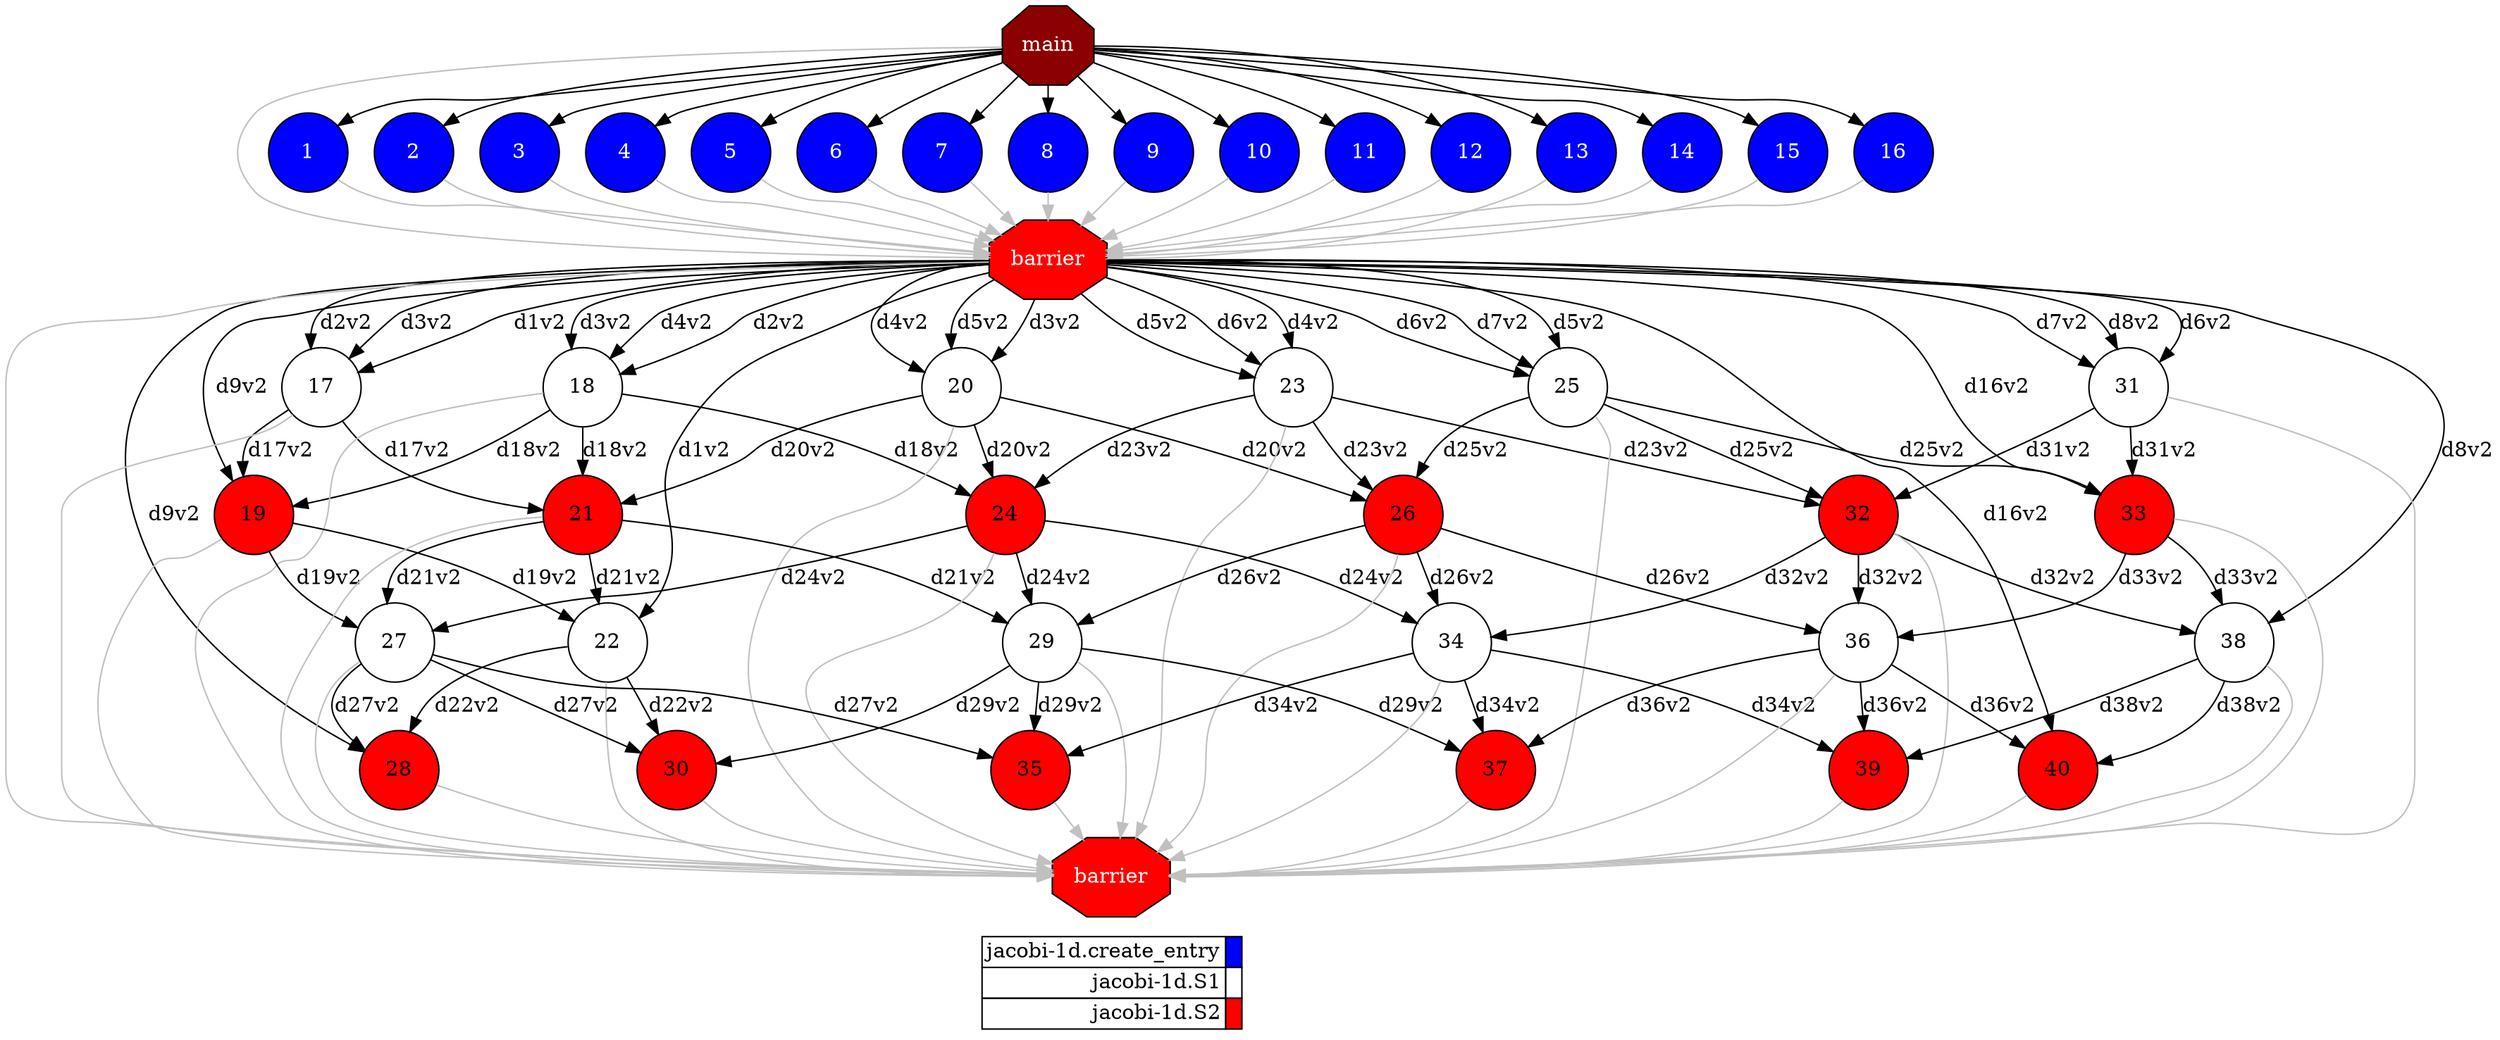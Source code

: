 digraph {
  rankdir=TB;
  labeljust="l";
  compound= true;
  subgraph dependence_graph {
    ranksep=0.20;
    node[height=0.75];

Synchro0[label="main", shape=octagon, style=filled fillcolor="#8B0000" fontcolor="#FFFFFF"];
1[shape=circle, style=filled fillcolor="#0000ff" fontcolor="#ffffff"];
Synchro0 -> 1;
2[shape=circle, style=filled fillcolor="#0000ff" fontcolor="#ffffff"];
Synchro0 -> 2;
3[shape=circle, style=filled fillcolor="#0000ff" fontcolor="#ffffff"];
Synchro0 -> 3;
4[shape=circle, style=filled fillcolor="#0000ff" fontcolor="#ffffff"];
Synchro0 -> 4;
5[shape=circle, style=filled fillcolor="#0000ff" fontcolor="#ffffff"];
Synchro0 -> 5;
6[shape=circle, style=filled fillcolor="#0000ff" fontcolor="#ffffff"];
Synchro0 -> 6;
7[shape=circle, style=filled fillcolor="#0000ff" fontcolor="#ffffff"];
Synchro0 -> 7;
8[shape=circle, style=filled fillcolor="#0000ff" fontcolor="#ffffff"];
Synchro0 -> 8;
9[shape=circle, style=filled fillcolor="#0000ff" fontcolor="#ffffff"];
Synchro0 -> 9;
10[shape=circle, style=filled fillcolor="#0000ff" fontcolor="#ffffff"];
Synchro0 -> 10;
11[shape=circle, style=filled fillcolor="#0000ff" fontcolor="#ffffff"];
Synchro0 -> 11;
12[shape=circle, style=filled fillcolor="#0000ff" fontcolor="#ffffff"];
Synchro0 -> 12;
13[shape=circle, style=filled fillcolor="#0000ff" fontcolor="#ffffff"];
Synchro0 -> 13;
14[shape=circle, style=filled fillcolor="#0000ff" fontcolor="#ffffff"];
Synchro0 -> 14;
15[shape=circle, style=filled fillcolor="#0000ff" fontcolor="#ffffff"];
Synchro0 -> 15;
16[shape=circle, style=filled fillcolor="#0000ff" fontcolor="#ffffff"];
Synchro0 -> 16;
Synchro1[label="barrier", shape=octagon, style=filled fillcolor="#ff0000" fontcolor="#FFFFFF"];
Synchro0 -> Synchro1 [color=grey];
7 -> Synchro1 [color=grey];
8 -> Synchro1 [color=grey];
10 -> Synchro1 [color=grey];
12 -> Synchro1 [color=grey];
15 -> Synchro1 [color=grey];
4 -> Synchro1 [color=grey];
3 -> Synchro1 [color=grey];
16 -> Synchro1 [color=grey];
6 -> Synchro1 [color=grey];
14 -> Synchro1 [color=grey];
9 -> Synchro1 [color=grey];
5 -> Synchro1 [color=grey];
1 -> Synchro1 [color=grey];
2 -> Synchro1 [color=grey];
11 -> Synchro1 [color=grey];
13 -> Synchro1 [color=grey];
17[shape=circle, style=filled fillcolor="#ffffff" fontcolor="#000000"];
Synchro1 -> 17 [label="d1v2"];
Synchro1 -> 17 [label="d2v2"];
Synchro1 -> 17 [label="d3v2"];
18[shape=circle, style=filled fillcolor="#ffffff" fontcolor="#000000"];
Synchro1 -> 18 [label="d2v2"];
Synchro1 -> 18 [label="d3v2"];
Synchro1 -> 18 [label="d4v2"];
19[shape=circle, style=filled fillcolor="#ff0000" fontcolor="#000000"];
Synchro1 -> 19 [label="d9v2"];
17 -> 19 [label="d17v2"];
18 -> 19 [label="d18v2"];
20[shape=circle, style=filled fillcolor="#ffffff" fontcolor="#000000"];
Synchro1 -> 20 [label="d3v2"];
Synchro1 -> 20 [label="d4v2"];
Synchro1 -> 20 [label="d5v2"];
21[shape=circle, style=filled fillcolor="#ff0000" fontcolor="#000000"];
17 -> 21 [label="d17v2"];
18 -> 21 [label="d18v2"];
20 -> 21 [label="d20v2"];
22[shape=circle, style=filled fillcolor="#ffffff" fontcolor="#000000"];
Synchro1 -> 22 [label="d1v2"];
19 -> 22 [label="d19v2"];
21 -> 22 [label="d21v2"];
23[shape=circle, style=filled fillcolor="#ffffff" fontcolor="#000000"];
Synchro1 -> 23 [label="d4v2"];
Synchro1 -> 23 [label="d5v2"];
Synchro1 -> 23 [label="d6v2"];
24[shape=circle, style=filled fillcolor="#ff0000" fontcolor="#000000"];
18 -> 24 [label="d18v2"];
20 -> 24 [label="d20v2"];
23 -> 24 [label="d23v2"];
25[shape=circle, style=filled fillcolor="#ffffff" fontcolor="#000000"];
Synchro1 -> 25 [label="d5v2"];
Synchro1 -> 25 [label="d6v2"];
Synchro1 -> 25 [label="d7v2"];
26[shape=circle, style=filled fillcolor="#ff0000" fontcolor="#000000"];
20 -> 26 [label="d20v2"];
23 -> 26 [label="d23v2"];
25 -> 26 [label="d25v2"];
27[shape=circle, style=filled fillcolor="#ffffff" fontcolor="#000000"];
19 -> 27 [label="d19v2"];
21 -> 27 [label="d21v2"];
24 -> 27 [label="d24v2"];
28[shape=circle, style=filled fillcolor="#ff0000" fontcolor="#000000"];
Synchro1 -> 28 [label="d9v2"];
22 -> 28 [label="d22v2"];
27 -> 28 [label="d27v2"];
29[shape=circle, style=filled fillcolor="#ffffff" fontcolor="#000000"];
21 -> 29 [label="d21v2"];
24 -> 29 [label="d24v2"];
26 -> 29 [label="d26v2"];
30[shape=circle, style=filled fillcolor="#ff0000" fontcolor="#000000"];
22 -> 30 [label="d22v2"];
27 -> 30 [label="d27v2"];
29 -> 30 [label="d29v2"];
31[shape=circle, style=filled fillcolor="#ffffff" fontcolor="#000000"];
Synchro1 -> 31 [label="d6v2"];
Synchro1 -> 31 [label="d7v2"];
Synchro1 -> 31 [label="d8v2"];
32[shape=circle, style=filled fillcolor="#ff0000" fontcolor="#000000"];
23 -> 32 [label="d23v2"];
25 -> 32 [label="d25v2"];
31 -> 32 [label="d31v2"];
33[shape=circle, style=filled fillcolor="#ff0000" fontcolor="#000000"];
25 -> 33 [label="d25v2"];
31 -> 33 [label="d31v2"];
Synchro1 -> 33 [label="d16v2"];
34[shape=circle, style=filled fillcolor="#ffffff" fontcolor="#000000"];
24 -> 34 [label="d24v2"];
26 -> 34 [label="d26v2"];
32 -> 34 [label="d32v2"];
35[shape=circle, style=filled fillcolor="#ff0000" fontcolor="#000000"];
27 -> 35 [label="d27v2"];
29 -> 35 [label="d29v2"];
34 -> 35 [label="d34v2"];
36[shape=circle, style=filled fillcolor="#ffffff" fontcolor="#000000"];
26 -> 36 [label="d26v2"];
32 -> 36 [label="d32v2"];
33 -> 36 [label="d33v2"];
37[shape=circle, style=filled fillcolor="#ff0000" fontcolor="#000000"];
29 -> 37 [label="d29v2"];
34 -> 37 [label="d34v2"];
36 -> 37 [label="d36v2"];
38[shape=circle, style=filled fillcolor="#ffffff" fontcolor="#000000"];
32 -> 38 [label="d32v2"];
33 -> 38 [label="d33v2"];
Synchro1 -> 38 [label="d8v2"];
39[shape=circle, style=filled fillcolor="#ff0000" fontcolor="#000000"];
34 -> 39 [label="d34v2"];
36 -> 39 [label="d36v2"];
38 -> 39 [label="d38v2"];
40[shape=circle, style=filled fillcolor="#ff0000" fontcolor="#000000"];
36 -> 40 [label="d36v2"];
38 -> 40 [label="d38v2"];
Synchro1 -> 40 [label="d16v2"];
Synchro2[label="barrier", shape=octagon, style=filled fillcolor="#ff0000" fontcolor="#FFFFFF"];
Synchro1 -> Synchro2 [color=grey];
23 -> Synchro2 [color=grey];
29 -> Synchro2 [color=grey];
30 -> Synchro2 [color=grey];
26 -> Synchro2 [color=grey];
24 -> Synchro2 [color=grey];
21 -> Synchro2 [color=grey];
39 -> Synchro2 [color=grey];
27 -> Synchro2 [color=grey];
19 -> Synchro2 [color=grey];
34 -> Synchro2 [color=grey];
17 -> Synchro2 [color=grey];
40 -> Synchro2 [color=grey];
31 -> Synchro2 [color=grey];
36 -> Synchro2 [color=grey];
35 -> Synchro2 [color=grey];
28 -> Synchro2 [color=grey];
22 -> Synchro2 [color=grey];
18 -> Synchro2 [color=grey];
32 -> Synchro2 [color=grey];
33 -> Synchro2 [color=grey];
20 -> Synchro2 [color=grey];
37 -> Synchro2 [color=grey];
25 -> Synchro2 [color=grey];
38 -> Synchro2 [color=grey];  }
  subgraph legend {
    rank=sink;
    node [shape=plaintext, height=0.75];
    ranksep=0.20;
    label = "Legend";
    key [label=<
      <table border="0" cellpadding="2" cellspacing="0" cellborder="1">
<tr>
<td align="right">jacobi-1d.create_entry</td>
<td bgcolor="#0000ff">&nbsp;</td>
</tr>
<tr>
<td align="right">jacobi-1d.S1</td>
<td bgcolor="#ffffff">&nbsp;</td>
</tr>
<tr>
<td align="right">jacobi-1d.S2</td>
<td bgcolor="#ff0000">&nbsp;</td>
</tr>
      </table>
    >]
  }
}
